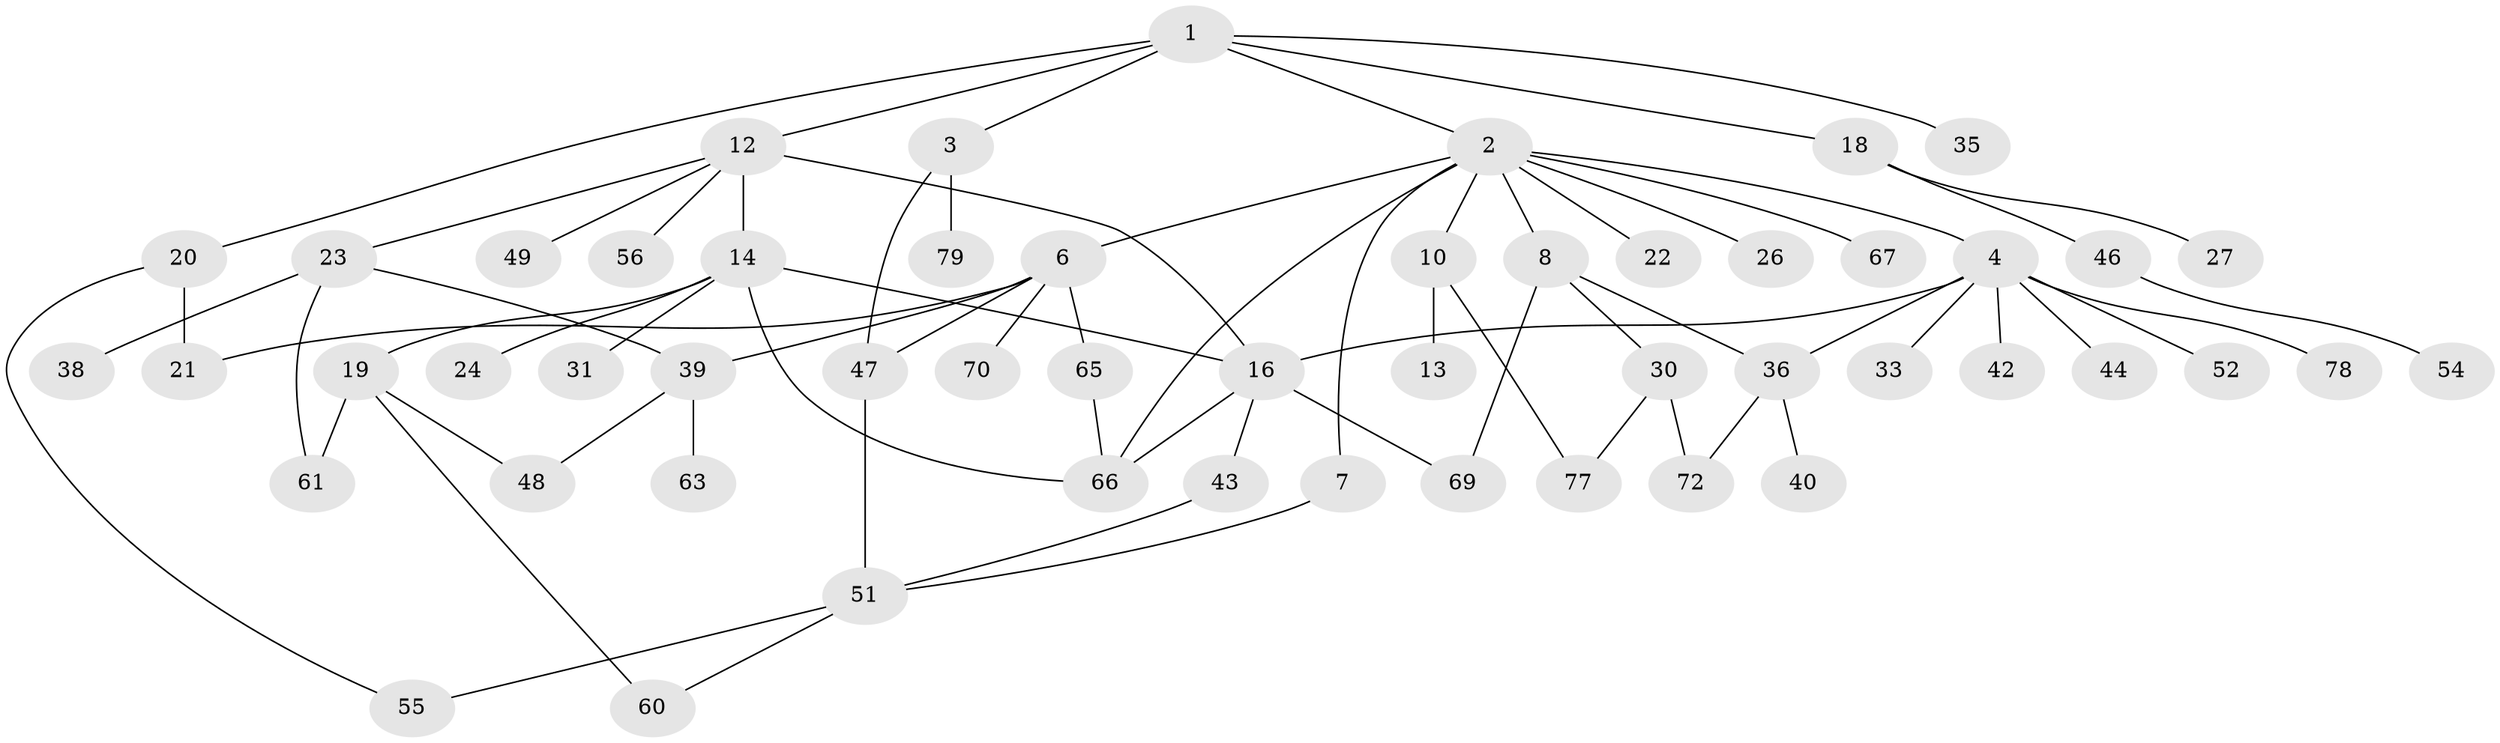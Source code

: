 // original degree distribution, {6: 0.05, 9: 0.0125, 2: 0.2875, 5: 0.025, 3: 0.2, 4: 0.0875, 7: 0.0125, 1: 0.325}
// Generated by graph-tools (version 1.1) at 2025/41/03/06/25 10:41:26]
// undirected, 53 vertices, 70 edges
graph export_dot {
graph [start="1"]
  node [color=gray90,style=filled];
  1 [super="+11"];
  2 [super="+5"];
  3 [super="+29"];
  4 [super="+17"];
  6 [super="+9"];
  7 [super="+15"];
  8 [super="+74"];
  10 [super="+62"];
  12 [super="+75"];
  13;
  14 [super="+28"];
  16 [super="+59"];
  18 [super="+32"];
  19 [super="+57"];
  20 [super="+37"];
  21 [super="+50"];
  22;
  23 [super="+34"];
  24 [super="+25"];
  26;
  27;
  30 [super="+80"];
  31;
  33 [super="+41"];
  35;
  36 [super="+68"];
  38;
  39;
  40 [super="+53"];
  42 [super="+45"];
  43;
  44;
  46 [super="+58"];
  47;
  48 [super="+76"];
  49;
  51 [super="+73"];
  52;
  54;
  55;
  56;
  60;
  61 [super="+64"];
  63;
  65 [super="+71"];
  66;
  67;
  69;
  70;
  72;
  77;
  78;
  79;
  1 -- 2;
  1 -- 3;
  1 -- 12;
  1 -- 20;
  1 -- 35;
  1 -- 18;
  2 -- 4;
  2 -- 6;
  2 -- 7;
  2 -- 8;
  2 -- 10;
  2 -- 66;
  2 -- 67;
  2 -- 26;
  2 -- 22;
  3 -- 79;
  3 -- 47;
  4 -- 33 [weight=2];
  4 -- 36;
  4 -- 78;
  4 -- 16;
  4 -- 52;
  4 -- 42;
  4 -- 44;
  6 -- 39;
  6 -- 47;
  6 -- 65;
  6 -- 70;
  6 -- 21;
  7 -- 51;
  8 -- 30;
  8 -- 69;
  8 -- 36;
  10 -- 13;
  10 -- 77;
  12 -- 14 [weight=2];
  12 -- 16;
  12 -- 23;
  12 -- 49;
  12 -- 56;
  14 -- 19;
  14 -- 24;
  14 -- 66;
  14 -- 31;
  14 -- 16;
  16 -- 43;
  16 -- 69;
  16 -- 66;
  18 -- 27;
  18 -- 46;
  19 -- 48;
  19 -- 60;
  19 -- 61;
  20 -- 21;
  20 -- 55;
  23 -- 39;
  23 -- 61;
  23 -- 38;
  30 -- 72;
  30 -- 77;
  36 -- 40;
  36 -- 72;
  39 -- 63;
  39 -- 48;
  43 -- 51;
  46 -- 54;
  47 -- 51;
  51 -- 60;
  51 -- 55;
  65 -- 66;
}
